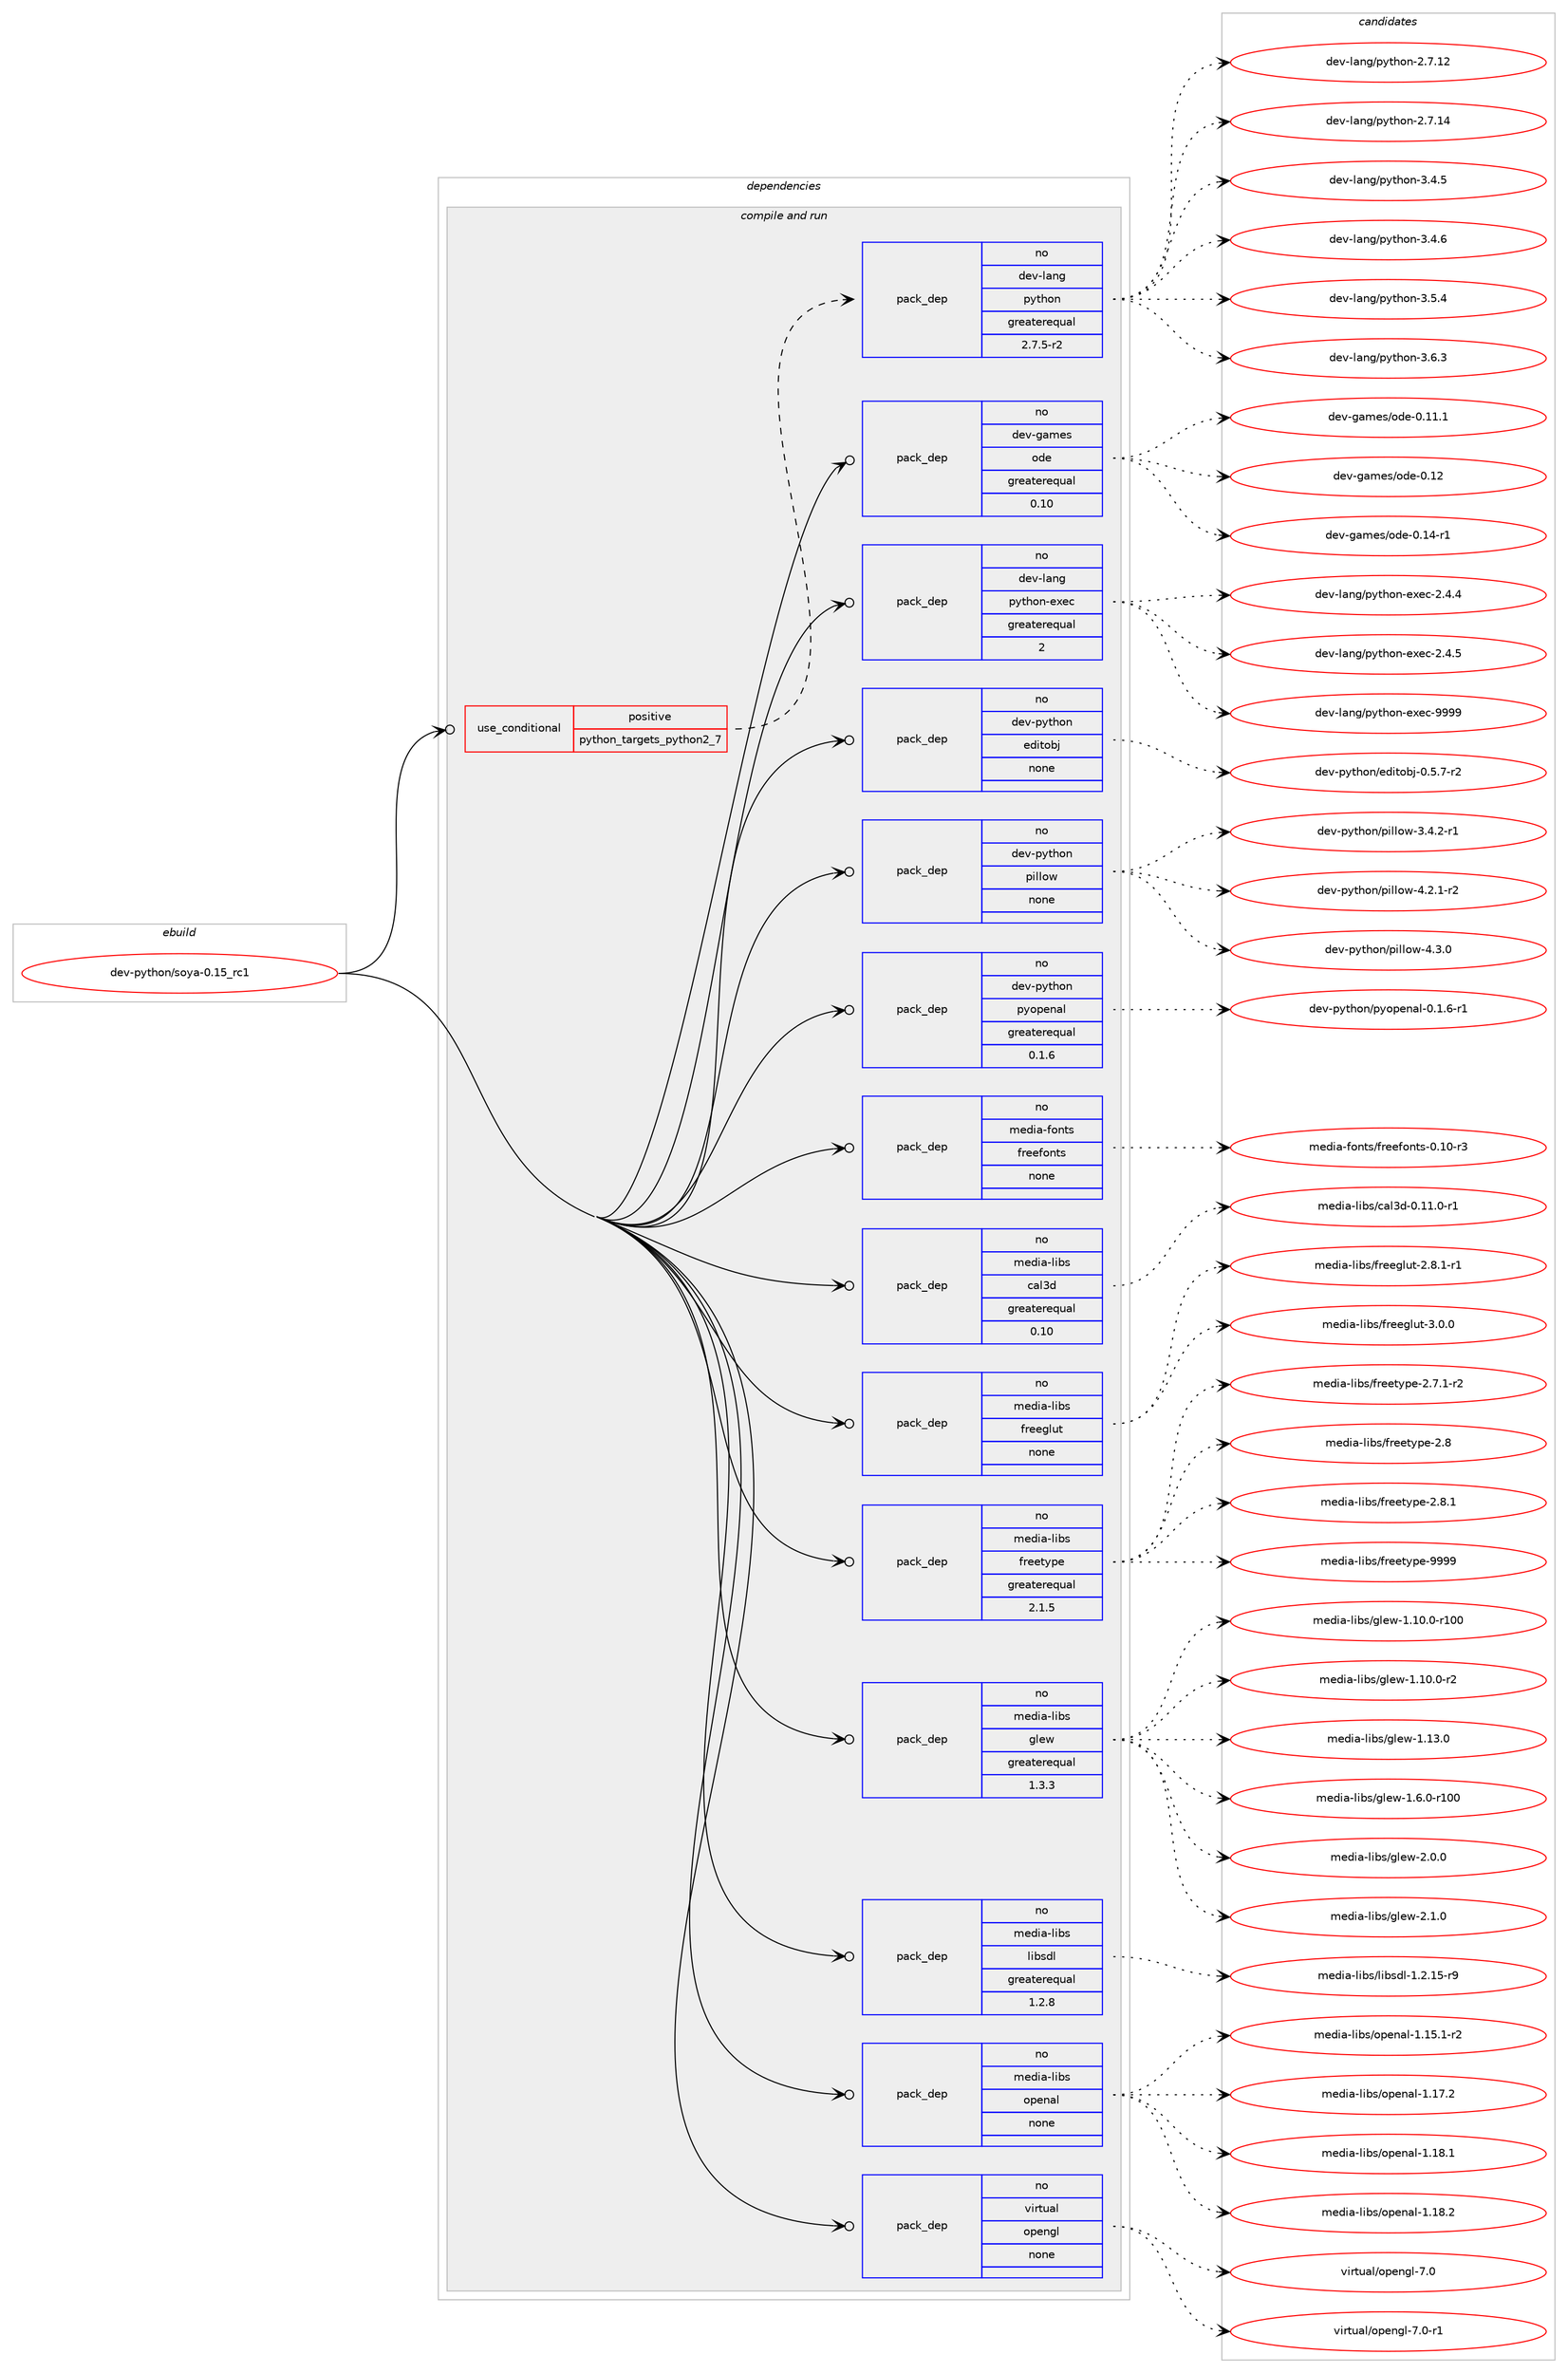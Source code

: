 digraph prolog {

# *************
# Graph options
# *************

newrank=true;
concentrate=true;
compound=true;
graph [rankdir=LR,fontname=Helvetica,fontsize=10,ranksep=1.5];#, ranksep=2.5, nodesep=0.2];
edge  [arrowhead=vee];
node  [fontname=Helvetica,fontsize=10];

# **********
# The ebuild
# **********

subgraph cluster_leftcol {
color=gray;
rank=same;
label=<<i>ebuild</i>>;
id [label="dev-python/soya-0.15_rc1", color=red, width=4, href="../dev-python/soya-0.15_rc1.svg"];
}

# ****************
# The dependencies
# ****************

subgraph cluster_midcol {
color=gray;
label=<<i>dependencies</i>>;
subgraph cluster_compile {
fillcolor="#eeeeee";
style=filled;
label=<<i>compile</i>>;
}
subgraph cluster_compileandrun {
fillcolor="#eeeeee";
style=filled;
label=<<i>compile and run</i>>;
subgraph cond41849 {
dependency187806 [label=<<TABLE BORDER="0" CELLBORDER="1" CELLSPACING="0" CELLPADDING="4"><TR><TD ROWSPAN="3" CELLPADDING="10">use_conditional</TD></TR><TR><TD>positive</TD></TR><TR><TD>python_targets_python2_7</TD></TR></TABLE>>, shape=none, color=red];
subgraph pack142002 {
dependency187807 [label=<<TABLE BORDER="0" CELLBORDER="1" CELLSPACING="0" CELLPADDING="4" WIDTH="220"><TR><TD ROWSPAN="6" CELLPADDING="30">pack_dep</TD></TR><TR><TD WIDTH="110">no</TD></TR><TR><TD>dev-lang</TD></TR><TR><TD>python</TD></TR><TR><TD>greaterequal</TD></TR><TR><TD>2.7.5-r2</TD></TR></TABLE>>, shape=none, color=blue];
}
dependency187806:e -> dependency187807:w [weight=20,style="dashed",arrowhead="vee"];
}
id:e -> dependency187806:w [weight=20,style="solid",arrowhead="odotvee"];
subgraph pack142003 {
dependency187808 [label=<<TABLE BORDER="0" CELLBORDER="1" CELLSPACING="0" CELLPADDING="4" WIDTH="220"><TR><TD ROWSPAN="6" CELLPADDING="30">pack_dep</TD></TR><TR><TD WIDTH="110">no</TD></TR><TR><TD>dev-games</TD></TR><TR><TD>ode</TD></TR><TR><TD>greaterequal</TD></TR><TR><TD>0.10</TD></TR></TABLE>>, shape=none, color=blue];
}
id:e -> dependency187808:w [weight=20,style="solid",arrowhead="odotvee"];
subgraph pack142004 {
dependency187809 [label=<<TABLE BORDER="0" CELLBORDER="1" CELLSPACING="0" CELLPADDING="4" WIDTH="220"><TR><TD ROWSPAN="6" CELLPADDING="30">pack_dep</TD></TR><TR><TD WIDTH="110">no</TD></TR><TR><TD>dev-lang</TD></TR><TR><TD>python-exec</TD></TR><TR><TD>greaterequal</TD></TR><TR><TD>2</TD></TR></TABLE>>, shape=none, color=blue];
}
id:e -> dependency187809:w [weight=20,style="solid",arrowhead="odotvee"];
subgraph pack142005 {
dependency187810 [label=<<TABLE BORDER="0" CELLBORDER="1" CELLSPACING="0" CELLPADDING="4" WIDTH="220"><TR><TD ROWSPAN="6" CELLPADDING="30">pack_dep</TD></TR><TR><TD WIDTH="110">no</TD></TR><TR><TD>dev-python</TD></TR><TR><TD>editobj</TD></TR><TR><TD>none</TD></TR><TR><TD></TD></TR></TABLE>>, shape=none, color=blue];
}
id:e -> dependency187810:w [weight=20,style="solid",arrowhead="odotvee"];
subgraph pack142006 {
dependency187811 [label=<<TABLE BORDER="0" CELLBORDER="1" CELLSPACING="0" CELLPADDING="4" WIDTH="220"><TR><TD ROWSPAN="6" CELLPADDING="30">pack_dep</TD></TR><TR><TD WIDTH="110">no</TD></TR><TR><TD>dev-python</TD></TR><TR><TD>pillow</TD></TR><TR><TD>none</TD></TR><TR><TD></TD></TR></TABLE>>, shape=none, color=blue];
}
id:e -> dependency187811:w [weight=20,style="solid",arrowhead="odotvee"];
subgraph pack142007 {
dependency187812 [label=<<TABLE BORDER="0" CELLBORDER="1" CELLSPACING="0" CELLPADDING="4" WIDTH="220"><TR><TD ROWSPAN="6" CELLPADDING="30">pack_dep</TD></TR><TR><TD WIDTH="110">no</TD></TR><TR><TD>dev-python</TD></TR><TR><TD>pyopenal</TD></TR><TR><TD>greaterequal</TD></TR><TR><TD>0.1.6</TD></TR></TABLE>>, shape=none, color=blue];
}
id:e -> dependency187812:w [weight=20,style="solid",arrowhead="odotvee"];
subgraph pack142008 {
dependency187813 [label=<<TABLE BORDER="0" CELLBORDER="1" CELLSPACING="0" CELLPADDING="4" WIDTH="220"><TR><TD ROWSPAN="6" CELLPADDING="30">pack_dep</TD></TR><TR><TD WIDTH="110">no</TD></TR><TR><TD>media-fonts</TD></TR><TR><TD>freefonts</TD></TR><TR><TD>none</TD></TR><TR><TD></TD></TR></TABLE>>, shape=none, color=blue];
}
id:e -> dependency187813:w [weight=20,style="solid",arrowhead="odotvee"];
subgraph pack142009 {
dependency187814 [label=<<TABLE BORDER="0" CELLBORDER="1" CELLSPACING="0" CELLPADDING="4" WIDTH="220"><TR><TD ROWSPAN="6" CELLPADDING="30">pack_dep</TD></TR><TR><TD WIDTH="110">no</TD></TR><TR><TD>media-libs</TD></TR><TR><TD>cal3d</TD></TR><TR><TD>greaterequal</TD></TR><TR><TD>0.10</TD></TR></TABLE>>, shape=none, color=blue];
}
id:e -> dependency187814:w [weight=20,style="solid",arrowhead="odotvee"];
subgraph pack142010 {
dependency187815 [label=<<TABLE BORDER="0" CELLBORDER="1" CELLSPACING="0" CELLPADDING="4" WIDTH="220"><TR><TD ROWSPAN="6" CELLPADDING="30">pack_dep</TD></TR><TR><TD WIDTH="110">no</TD></TR><TR><TD>media-libs</TD></TR><TR><TD>freeglut</TD></TR><TR><TD>none</TD></TR><TR><TD></TD></TR></TABLE>>, shape=none, color=blue];
}
id:e -> dependency187815:w [weight=20,style="solid",arrowhead="odotvee"];
subgraph pack142011 {
dependency187816 [label=<<TABLE BORDER="0" CELLBORDER="1" CELLSPACING="0" CELLPADDING="4" WIDTH="220"><TR><TD ROWSPAN="6" CELLPADDING="30">pack_dep</TD></TR><TR><TD WIDTH="110">no</TD></TR><TR><TD>media-libs</TD></TR><TR><TD>freetype</TD></TR><TR><TD>greaterequal</TD></TR><TR><TD>2.1.5</TD></TR></TABLE>>, shape=none, color=blue];
}
id:e -> dependency187816:w [weight=20,style="solid",arrowhead="odotvee"];
subgraph pack142012 {
dependency187817 [label=<<TABLE BORDER="0" CELLBORDER="1" CELLSPACING="0" CELLPADDING="4" WIDTH="220"><TR><TD ROWSPAN="6" CELLPADDING="30">pack_dep</TD></TR><TR><TD WIDTH="110">no</TD></TR><TR><TD>media-libs</TD></TR><TR><TD>glew</TD></TR><TR><TD>greaterequal</TD></TR><TR><TD>1.3.3</TD></TR></TABLE>>, shape=none, color=blue];
}
id:e -> dependency187817:w [weight=20,style="solid",arrowhead="odotvee"];
subgraph pack142013 {
dependency187818 [label=<<TABLE BORDER="0" CELLBORDER="1" CELLSPACING="0" CELLPADDING="4" WIDTH="220"><TR><TD ROWSPAN="6" CELLPADDING="30">pack_dep</TD></TR><TR><TD WIDTH="110">no</TD></TR><TR><TD>media-libs</TD></TR><TR><TD>libsdl</TD></TR><TR><TD>greaterequal</TD></TR><TR><TD>1.2.8</TD></TR></TABLE>>, shape=none, color=blue];
}
id:e -> dependency187818:w [weight=20,style="solid",arrowhead="odotvee"];
subgraph pack142014 {
dependency187819 [label=<<TABLE BORDER="0" CELLBORDER="1" CELLSPACING="0" CELLPADDING="4" WIDTH="220"><TR><TD ROWSPAN="6" CELLPADDING="30">pack_dep</TD></TR><TR><TD WIDTH="110">no</TD></TR><TR><TD>media-libs</TD></TR><TR><TD>openal</TD></TR><TR><TD>none</TD></TR><TR><TD></TD></TR></TABLE>>, shape=none, color=blue];
}
id:e -> dependency187819:w [weight=20,style="solid",arrowhead="odotvee"];
subgraph pack142015 {
dependency187820 [label=<<TABLE BORDER="0" CELLBORDER="1" CELLSPACING="0" CELLPADDING="4" WIDTH="220"><TR><TD ROWSPAN="6" CELLPADDING="30">pack_dep</TD></TR><TR><TD WIDTH="110">no</TD></TR><TR><TD>virtual</TD></TR><TR><TD>opengl</TD></TR><TR><TD>none</TD></TR><TR><TD></TD></TR></TABLE>>, shape=none, color=blue];
}
id:e -> dependency187820:w [weight=20,style="solid",arrowhead="odotvee"];
}
subgraph cluster_run {
fillcolor="#eeeeee";
style=filled;
label=<<i>run</i>>;
}
}

# **************
# The candidates
# **************

subgraph cluster_choices {
rank=same;
color=gray;
label=<<i>candidates</i>>;

subgraph choice142002 {
color=black;
nodesep=1;
choice10010111845108971101034711212111610411111045504655464950 [label="dev-lang/python-2.7.12", color=red, width=4,href="../dev-lang/python-2.7.12.svg"];
choice10010111845108971101034711212111610411111045504655464952 [label="dev-lang/python-2.7.14", color=red, width=4,href="../dev-lang/python-2.7.14.svg"];
choice100101118451089711010347112121116104111110455146524653 [label="dev-lang/python-3.4.5", color=red, width=4,href="../dev-lang/python-3.4.5.svg"];
choice100101118451089711010347112121116104111110455146524654 [label="dev-lang/python-3.4.6", color=red, width=4,href="../dev-lang/python-3.4.6.svg"];
choice100101118451089711010347112121116104111110455146534652 [label="dev-lang/python-3.5.4", color=red, width=4,href="../dev-lang/python-3.5.4.svg"];
choice100101118451089711010347112121116104111110455146544651 [label="dev-lang/python-3.6.3", color=red, width=4,href="../dev-lang/python-3.6.3.svg"];
dependency187807:e -> choice10010111845108971101034711212111610411111045504655464950:w [style=dotted,weight="100"];
dependency187807:e -> choice10010111845108971101034711212111610411111045504655464952:w [style=dotted,weight="100"];
dependency187807:e -> choice100101118451089711010347112121116104111110455146524653:w [style=dotted,weight="100"];
dependency187807:e -> choice100101118451089711010347112121116104111110455146524654:w [style=dotted,weight="100"];
dependency187807:e -> choice100101118451089711010347112121116104111110455146534652:w [style=dotted,weight="100"];
dependency187807:e -> choice100101118451089711010347112121116104111110455146544651:w [style=dotted,weight="100"];
}
subgraph choice142003 {
color=black;
nodesep=1;
choice10010111845103971091011154711110010145484649494649 [label="dev-games/ode-0.11.1", color=red, width=4,href="../dev-games/ode-0.11.1.svg"];
choice1001011184510397109101115471111001014548464950 [label="dev-games/ode-0.12", color=red, width=4,href="../dev-games/ode-0.12.svg"];
choice10010111845103971091011154711110010145484649524511449 [label="dev-games/ode-0.14-r1", color=red, width=4,href="../dev-games/ode-0.14-r1.svg"];
dependency187808:e -> choice10010111845103971091011154711110010145484649494649:w [style=dotted,weight="100"];
dependency187808:e -> choice1001011184510397109101115471111001014548464950:w [style=dotted,weight="100"];
dependency187808:e -> choice10010111845103971091011154711110010145484649524511449:w [style=dotted,weight="100"];
}
subgraph choice142004 {
color=black;
nodesep=1;
choice1001011184510897110103471121211161041111104510112010199455046524652 [label="dev-lang/python-exec-2.4.4", color=red, width=4,href="../dev-lang/python-exec-2.4.4.svg"];
choice1001011184510897110103471121211161041111104510112010199455046524653 [label="dev-lang/python-exec-2.4.5", color=red, width=4,href="../dev-lang/python-exec-2.4.5.svg"];
choice10010111845108971101034711212111610411111045101120101994557575757 [label="dev-lang/python-exec-9999", color=red, width=4,href="../dev-lang/python-exec-9999.svg"];
dependency187809:e -> choice1001011184510897110103471121211161041111104510112010199455046524652:w [style=dotted,weight="100"];
dependency187809:e -> choice1001011184510897110103471121211161041111104510112010199455046524653:w [style=dotted,weight="100"];
dependency187809:e -> choice10010111845108971101034711212111610411111045101120101994557575757:w [style=dotted,weight="100"];
}
subgraph choice142005 {
color=black;
nodesep=1;
choice1001011184511212111610411111047101100105116111981064548465346554511450 [label="dev-python/editobj-0.5.7-r2", color=red, width=4,href="../dev-python/editobj-0.5.7-r2.svg"];
dependency187810:e -> choice1001011184511212111610411111047101100105116111981064548465346554511450:w [style=dotted,weight="100"];
}
subgraph choice142006 {
color=black;
nodesep=1;
choice10010111845112121116104111110471121051081081111194551465246504511449 [label="dev-python/pillow-3.4.2-r1", color=red, width=4,href="../dev-python/pillow-3.4.2-r1.svg"];
choice10010111845112121116104111110471121051081081111194552465046494511450 [label="dev-python/pillow-4.2.1-r2", color=red, width=4,href="../dev-python/pillow-4.2.1-r2.svg"];
choice1001011184511212111610411111047112105108108111119455246514648 [label="dev-python/pillow-4.3.0", color=red, width=4,href="../dev-python/pillow-4.3.0.svg"];
dependency187811:e -> choice10010111845112121116104111110471121051081081111194551465246504511449:w [style=dotted,weight="100"];
dependency187811:e -> choice10010111845112121116104111110471121051081081111194552465046494511450:w [style=dotted,weight="100"];
dependency187811:e -> choice1001011184511212111610411111047112105108108111119455246514648:w [style=dotted,weight="100"];
}
subgraph choice142007 {
color=black;
nodesep=1;
choice1001011184511212111610411111047112121111112101110971084548464946544511449 [label="dev-python/pyopenal-0.1.6-r1", color=red, width=4,href="../dev-python/pyopenal-0.1.6-r1.svg"];
dependency187812:e -> choice1001011184511212111610411111047112121111112101110971084548464946544511449:w [style=dotted,weight="100"];
}
subgraph choice142008 {
color=black;
nodesep=1;
choice10910110010597451021111101161154710211410110110211111011611545484649484511451 [label="media-fonts/freefonts-0.10-r3", color=red, width=4,href="../media-fonts/freefonts-0.10-r3.svg"];
dependency187813:e -> choice10910110010597451021111101161154710211410110110211111011611545484649484511451:w [style=dotted,weight="100"];
}
subgraph choice142009 {
color=black;
nodesep=1;
choice10910110010597451081059811547999710851100454846494946484511449 [label="media-libs/cal3d-0.11.0-r1", color=red, width=4,href="../media-libs/cal3d-0.11.0-r1.svg"];
dependency187814:e -> choice10910110010597451081059811547999710851100454846494946484511449:w [style=dotted,weight="100"];
}
subgraph choice142010 {
color=black;
nodesep=1;
choice109101100105974510810598115471021141011011031081171164550465646494511449 [label="media-libs/freeglut-2.8.1-r1", color=red, width=4,href="../media-libs/freeglut-2.8.1-r1.svg"];
choice10910110010597451081059811547102114101101103108117116455146484648 [label="media-libs/freeglut-3.0.0", color=red, width=4,href="../media-libs/freeglut-3.0.0.svg"];
dependency187815:e -> choice109101100105974510810598115471021141011011031081171164550465646494511449:w [style=dotted,weight="100"];
dependency187815:e -> choice10910110010597451081059811547102114101101103108117116455146484648:w [style=dotted,weight="100"];
}
subgraph choice142011 {
color=black;
nodesep=1;
choice109101100105974510810598115471021141011011161211121014550465546494511450 [label="media-libs/freetype-2.7.1-r2", color=red, width=4,href="../media-libs/freetype-2.7.1-r2.svg"];
choice1091011001059745108105981154710211410110111612111210145504656 [label="media-libs/freetype-2.8", color=red, width=4,href="../media-libs/freetype-2.8.svg"];
choice10910110010597451081059811547102114101101116121112101455046564649 [label="media-libs/freetype-2.8.1", color=red, width=4,href="../media-libs/freetype-2.8.1.svg"];
choice109101100105974510810598115471021141011011161211121014557575757 [label="media-libs/freetype-9999", color=red, width=4,href="../media-libs/freetype-9999.svg"];
dependency187816:e -> choice109101100105974510810598115471021141011011161211121014550465546494511450:w [style=dotted,weight="100"];
dependency187816:e -> choice1091011001059745108105981154710211410110111612111210145504656:w [style=dotted,weight="100"];
dependency187816:e -> choice10910110010597451081059811547102114101101116121112101455046564649:w [style=dotted,weight="100"];
dependency187816:e -> choice109101100105974510810598115471021141011011161211121014557575757:w [style=dotted,weight="100"];
}
subgraph choice142012 {
color=black;
nodesep=1;
choice109101100105974510810598115471031081011194549464948464845114494848 [label="media-libs/glew-1.10.0-r100", color=red, width=4,href="../media-libs/glew-1.10.0-r100.svg"];
choice10910110010597451081059811547103108101119454946494846484511450 [label="media-libs/glew-1.10.0-r2", color=red, width=4,href="../media-libs/glew-1.10.0-r2.svg"];
choice1091011001059745108105981154710310810111945494649514648 [label="media-libs/glew-1.13.0", color=red, width=4,href="../media-libs/glew-1.13.0.svg"];
choice1091011001059745108105981154710310810111945494654464845114494848 [label="media-libs/glew-1.6.0-r100", color=red, width=4,href="../media-libs/glew-1.6.0-r100.svg"];
choice10910110010597451081059811547103108101119455046484648 [label="media-libs/glew-2.0.0", color=red, width=4,href="../media-libs/glew-2.0.0.svg"];
choice10910110010597451081059811547103108101119455046494648 [label="media-libs/glew-2.1.0", color=red, width=4,href="../media-libs/glew-2.1.0.svg"];
dependency187817:e -> choice109101100105974510810598115471031081011194549464948464845114494848:w [style=dotted,weight="100"];
dependency187817:e -> choice10910110010597451081059811547103108101119454946494846484511450:w [style=dotted,weight="100"];
dependency187817:e -> choice1091011001059745108105981154710310810111945494649514648:w [style=dotted,weight="100"];
dependency187817:e -> choice1091011001059745108105981154710310810111945494654464845114494848:w [style=dotted,weight="100"];
dependency187817:e -> choice10910110010597451081059811547103108101119455046484648:w [style=dotted,weight="100"];
dependency187817:e -> choice10910110010597451081059811547103108101119455046494648:w [style=dotted,weight="100"];
}
subgraph choice142013 {
color=black;
nodesep=1;
choice1091011001059745108105981154710810598115100108454946504649534511457 [label="media-libs/libsdl-1.2.15-r9", color=red, width=4,href="../media-libs/libsdl-1.2.15-r9.svg"];
dependency187818:e -> choice1091011001059745108105981154710810598115100108454946504649534511457:w [style=dotted,weight="100"];
}
subgraph choice142014 {
color=black;
nodesep=1;
choice1091011001059745108105981154711111210111097108454946495346494511450 [label="media-libs/openal-1.15.1-r2", color=red, width=4,href="../media-libs/openal-1.15.1-r2.svg"];
choice109101100105974510810598115471111121011109710845494649554650 [label="media-libs/openal-1.17.2", color=red, width=4,href="../media-libs/openal-1.17.2.svg"];
choice109101100105974510810598115471111121011109710845494649564649 [label="media-libs/openal-1.18.1", color=red, width=4,href="../media-libs/openal-1.18.1.svg"];
choice109101100105974510810598115471111121011109710845494649564650 [label="media-libs/openal-1.18.2", color=red, width=4,href="../media-libs/openal-1.18.2.svg"];
dependency187819:e -> choice1091011001059745108105981154711111210111097108454946495346494511450:w [style=dotted,weight="100"];
dependency187819:e -> choice109101100105974510810598115471111121011109710845494649554650:w [style=dotted,weight="100"];
dependency187819:e -> choice109101100105974510810598115471111121011109710845494649564649:w [style=dotted,weight="100"];
dependency187819:e -> choice109101100105974510810598115471111121011109710845494649564650:w [style=dotted,weight="100"];
}
subgraph choice142015 {
color=black;
nodesep=1;
choice118105114116117971084711111210111010310845554648 [label="virtual/opengl-7.0", color=red, width=4,href="../virtual/opengl-7.0.svg"];
choice1181051141161179710847111112101110103108455546484511449 [label="virtual/opengl-7.0-r1", color=red, width=4,href="../virtual/opengl-7.0-r1.svg"];
dependency187820:e -> choice118105114116117971084711111210111010310845554648:w [style=dotted,weight="100"];
dependency187820:e -> choice1181051141161179710847111112101110103108455546484511449:w [style=dotted,weight="100"];
}
}

}
